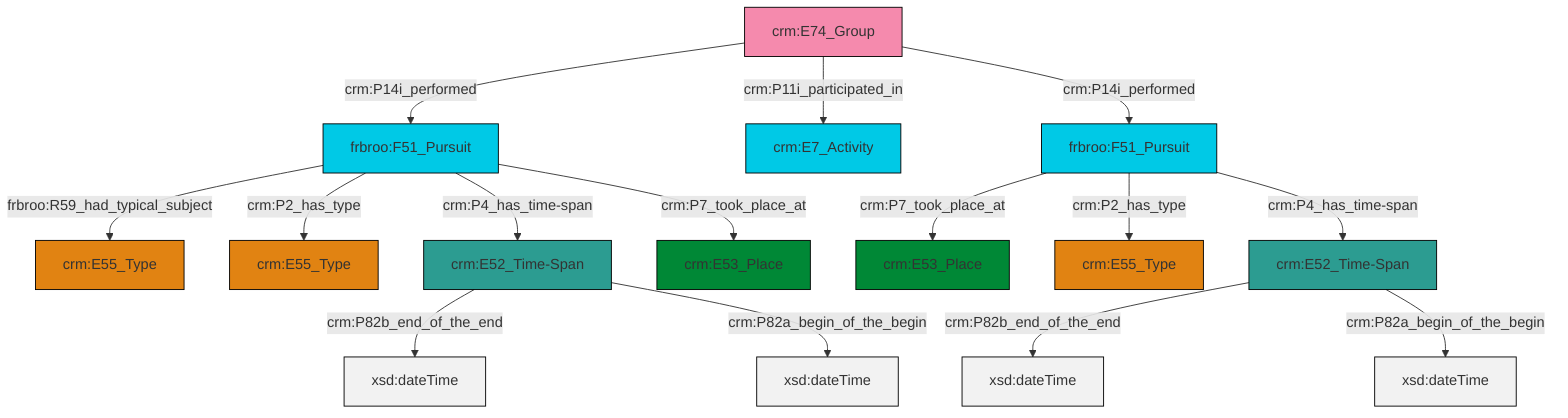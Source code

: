 graph TD
classDef Literal fill:#f2f2f2,stroke:#000000;
classDef CRM_Entity fill:#FFFFFF,stroke:#000000;
classDef Temporal_Entity fill:#00C9E6, stroke:#000000;
classDef Type fill:#E18312, stroke:#000000;
classDef Time-Span fill:#2C9C91, stroke:#000000;
classDef Appellation fill:#FFEB7F, stroke:#000000;
classDef Place fill:#008836, stroke:#000000;
classDef Persistent_Item fill:#B266B2, stroke:#000000;
classDef Conceptual_Object fill:#FFD700, stroke:#000000;
classDef Physical_Thing fill:#D2B48C, stroke:#000000;
classDef Actor fill:#f58aad, stroke:#000000;
classDef PC_Classes fill:#4ce600, stroke:#000000;
classDef Multi fill:#cccccc,stroke:#000000;

2["crm:E74_Group"]:::Actor -->|crm:P14i_performed| 3["frbroo:F51_Pursuit"]:::Temporal_Entity
3["frbroo:F51_Pursuit"]:::Temporal_Entity -->|frbroo:R59_had_typical_subject| 4["crm:E55_Type"]:::Type
2["crm:E74_Group"]:::Actor -->|crm:P11i_participated_in| 12["crm:E7_Activity"]:::Temporal_Entity
14["frbroo:F51_Pursuit"]:::Temporal_Entity -->|crm:P7_took_place_at| 19["crm:E53_Place"]:::Place
20["crm:E52_Time-Span"]:::Time-Span -->|crm:P82b_end_of_the_end| 21[xsd:dateTime]:::Literal
16["crm:E52_Time-Span"]:::Time-Span -->|crm:P82b_end_of_the_end| 22[xsd:dateTime]:::Literal
20["crm:E52_Time-Span"]:::Time-Span -->|crm:P82a_begin_of_the_begin| 23[xsd:dateTime]:::Literal
2["crm:E74_Group"]:::Actor -->|crm:P14i_performed| 14["frbroo:F51_Pursuit"]:::Temporal_Entity
14["frbroo:F51_Pursuit"]:::Temporal_Entity -->|crm:P2_has_type| 0["crm:E55_Type"]:::Type
16["crm:E52_Time-Span"]:::Time-Span -->|crm:P82a_begin_of_the_begin| 25[xsd:dateTime]:::Literal
3["frbroo:F51_Pursuit"]:::Temporal_Entity -->|crm:P2_has_type| 10["crm:E55_Type"]:::Type
3["frbroo:F51_Pursuit"]:::Temporal_Entity -->|crm:P4_has_time-span| 20["crm:E52_Time-Span"]:::Time-Span
3["frbroo:F51_Pursuit"]:::Temporal_Entity -->|crm:P7_took_place_at| 8["crm:E53_Place"]:::Place
14["frbroo:F51_Pursuit"]:::Temporal_Entity -->|crm:P4_has_time-span| 16["crm:E52_Time-Span"]:::Time-Span